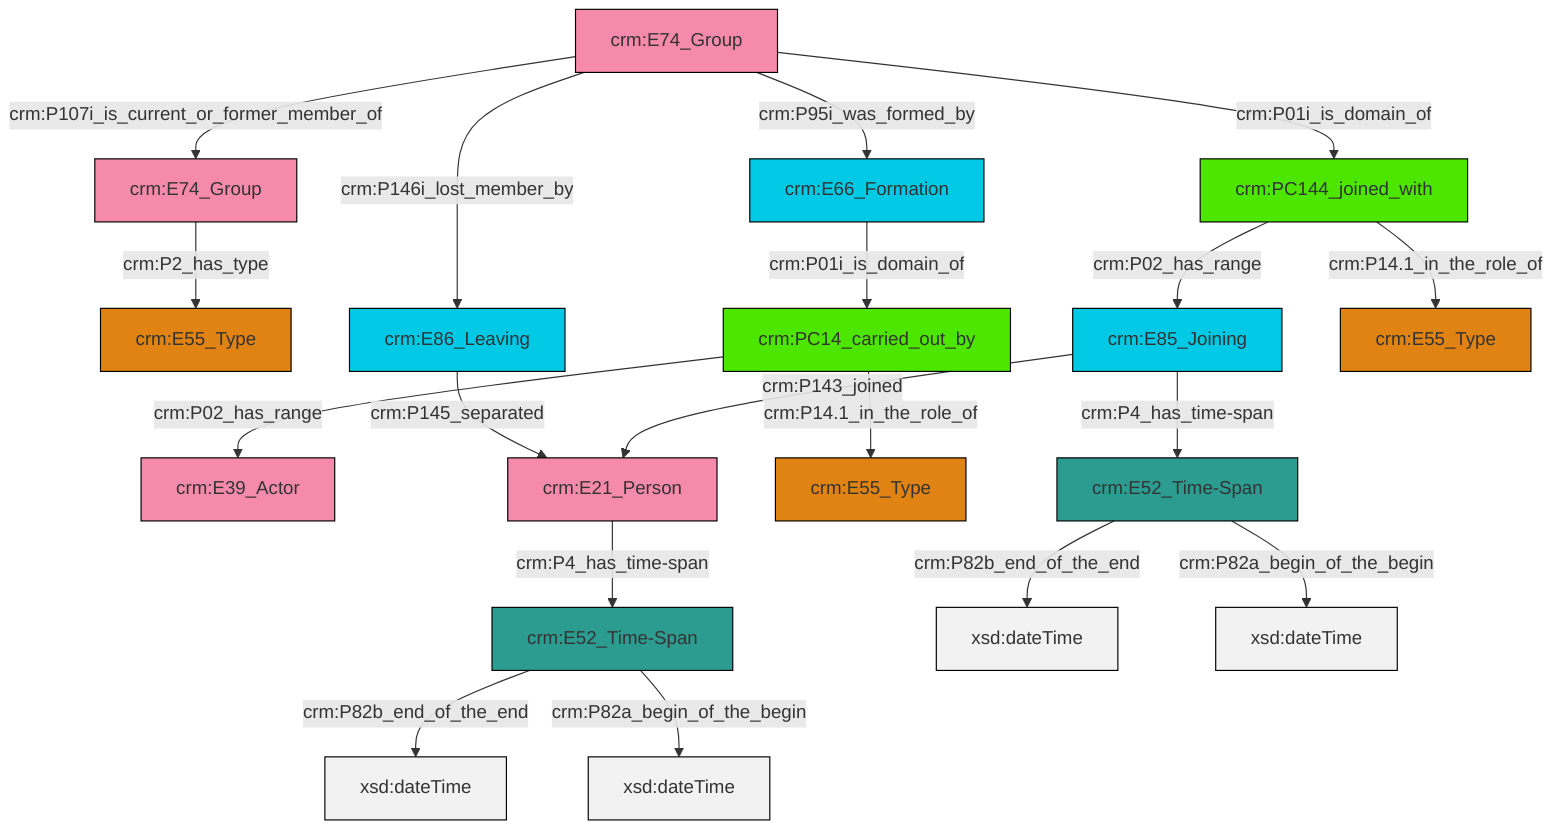graph TD
classDef Literal fill:#f2f2f2,stroke:#000000;
classDef CRM_Entity fill:#FFFFFF,stroke:#000000;
classDef Temporal_Entity fill:#00C9E6, stroke:#000000;
classDef Type fill:#E18312, stroke:#000000;
classDef Time-Span fill:#2C9C91, stroke:#000000;
classDef Appellation fill:#FFEB7F, stroke:#000000;
classDef Place fill:#008836, stroke:#000000;
classDef Persistent_Item fill:#B266B2, stroke:#000000;
classDef Conceptual_Object fill:#FFD700, stroke:#000000;
classDef Physical_Thing fill:#D2B48C, stroke:#000000;
classDef Actor fill:#f58aad, stroke:#000000;
classDef PC_Classes fill:#4ce600, stroke:#000000;
classDef Multi fill:#cccccc,stroke:#000000;

12["crm:E74_Group"]:::Actor -->|crm:P146i_lost_member_by| 13["crm:E86_Leaving"]:::Temporal_Entity
0["crm:PC144_joined_with"]:::PC_Classes -->|crm:P02_has_range| 6["crm:E85_Joining"]:::Temporal_Entity
6["crm:E85_Joining"]:::Temporal_Entity -->|crm:P4_has_time-span| 10["crm:E52_Time-Span"]:::Time-Span
17["crm:E52_Time-Span"]:::Time-Span -->|crm:P82b_end_of_the_end| 18[xsd:dateTime]:::Literal
6["crm:E85_Joining"]:::Temporal_Entity -->|crm:P143_joined| 19["crm:E21_Person"]:::Actor
10["crm:E52_Time-Span"]:::Time-Span -->|crm:P82b_end_of_the_end| 20[xsd:dateTime]:::Literal
21["crm:PC14_carried_out_by"]:::PC_Classes -->|crm:P14.1_in_the_role_of| 14["crm:E55_Type"]:::Type
0["crm:PC144_joined_with"]:::PC_Classes -->|crm:P14.1_in_the_role_of| 22["crm:E55_Type"]:::Type
12["crm:E74_Group"]:::Actor -->|crm:P95i_was_formed_by| 23["crm:E66_Formation"]:::Temporal_Entity
10["crm:E52_Time-Span"]:::Time-Span -->|crm:P82a_begin_of_the_begin| 24[xsd:dateTime]:::Literal
19["crm:E21_Person"]:::Actor -->|crm:P4_has_time-span| 17["crm:E52_Time-Span"]:::Time-Span
23["crm:E66_Formation"]:::Temporal_Entity -->|crm:P01i_is_domain_of| 21["crm:PC14_carried_out_by"]:::PC_Classes
21["crm:PC14_carried_out_by"]:::PC_Classes -->|crm:P02_has_range| 4["crm:E39_Actor"]:::Actor
17["crm:E52_Time-Span"]:::Time-Span -->|crm:P82a_begin_of_the_begin| 30[xsd:dateTime]:::Literal
12["crm:E74_Group"]:::Actor -->|crm:P01i_is_domain_of| 0["crm:PC144_joined_with"]:::PC_Classes
13["crm:E86_Leaving"]:::Temporal_Entity -->|crm:P145_separated| 19["crm:E21_Person"]:::Actor
12["crm:E74_Group"]:::Actor -->|crm:P107i_is_current_or_former_member_of| 8["crm:E74_Group"]:::Actor
8["crm:E74_Group"]:::Actor -->|crm:P2_has_type| 2["crm:E55_Type"]:::Type